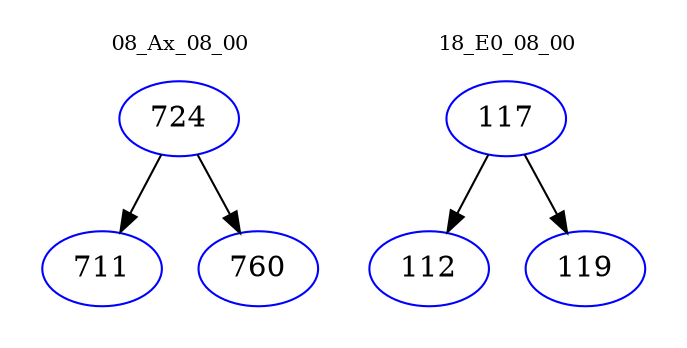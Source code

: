digraph{
subgraph cluster_0 {
color = white
label = "08_Ax_08_00";
fontsize=10;
T0_724 [label="724", color="blue"]
T0_724 -> T0_711 [color="black"]
T0_711 [label="711", color="blue"]
T0_724 -> T0_760 [color="black"]
T0_760 [label="760", color="blue"]
}
subgraph cluster_1 {
color = white
label = "18_E0_08_00";
fontsize=10;
T1_117 [label="117", color="blue"]
T1_117 -> T1_112 [color="black"]
T1_112 [label="112", color="blue"]
T1_117 -> T1_119 [color="black"]
T1_119 [label="119", color="blue"]
}
}
